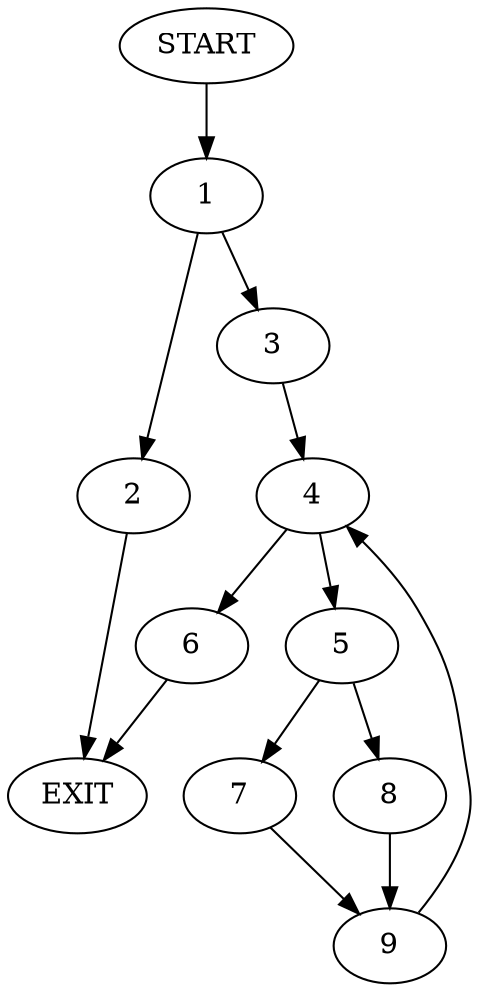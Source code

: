 digraph {
0 [label="START"]
10 [label="EXIT"]
0 -> 1
1 -> 2
1 -> 3
2 -> 10
3 -> 4
4 -> 5
4 -> 6
6 -> 10
5 -> 7
5 -> 8
7 -> 9
8 -> 9
9 -> 4
}
